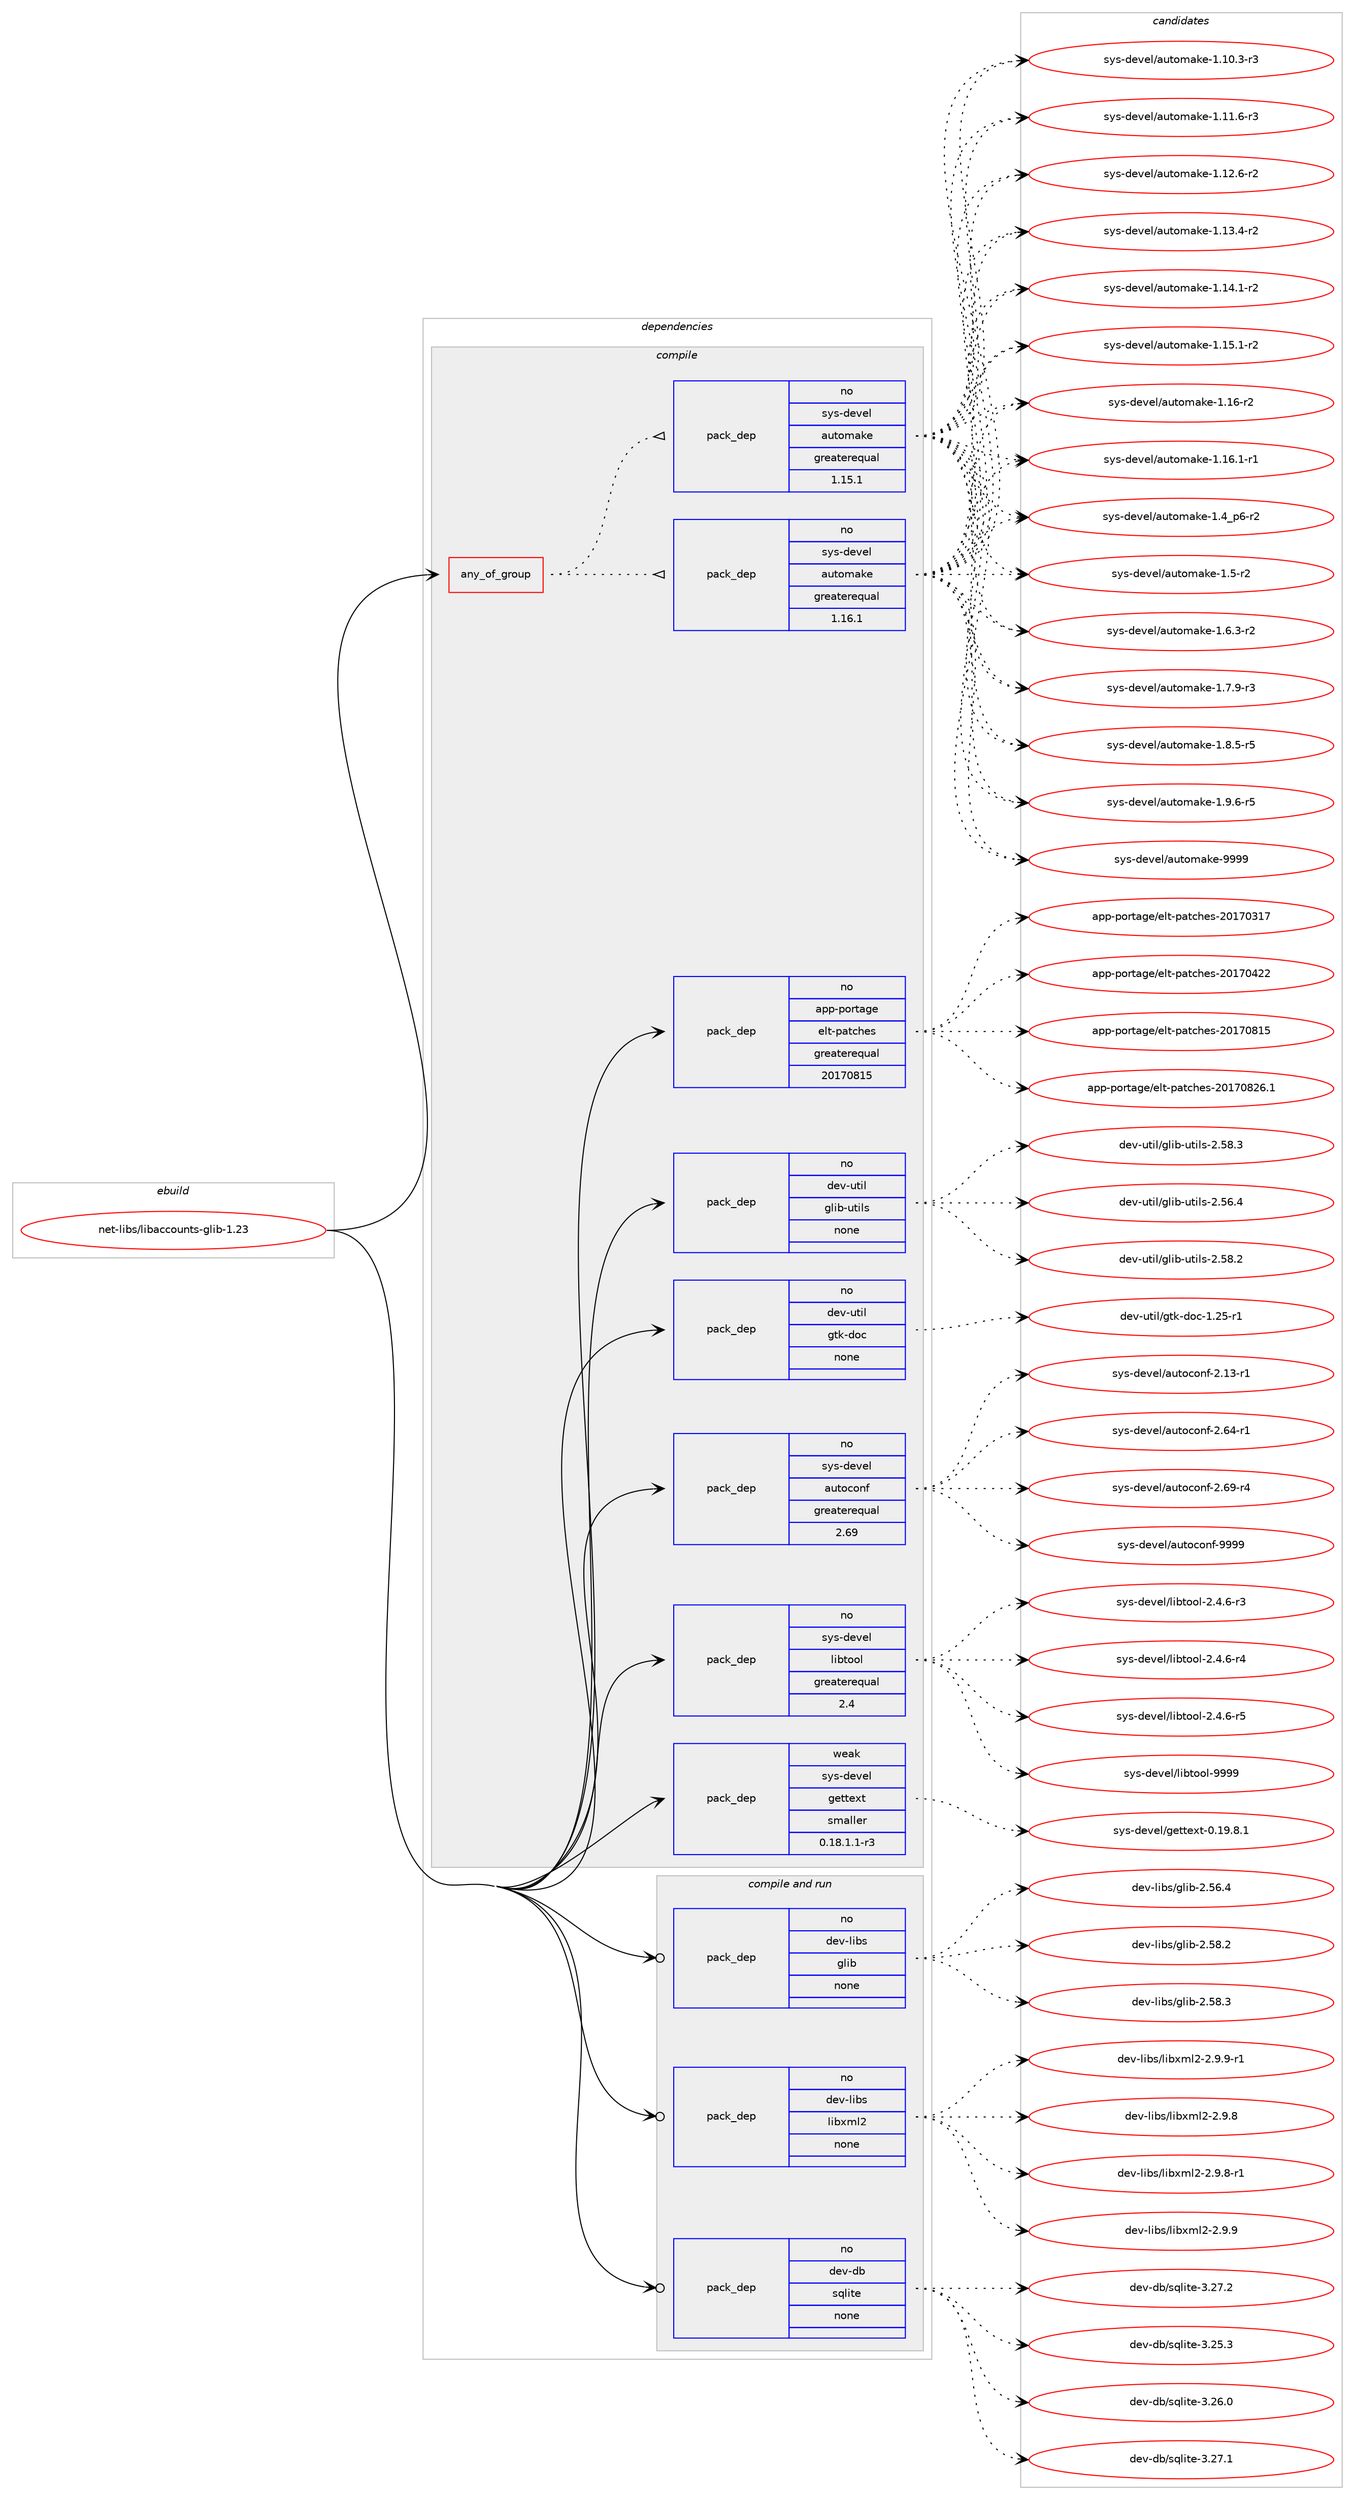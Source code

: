 digraph prolog {

# *************
# Graph options
# *************

newrank=true;
concentrate=true;
compound=true;
graph [rankdir=LR,fontname=Helvetica,fontsize=10,ranksep=1.5];#, ranksep=2.5, nodesep=0.2];
edge  [arrowhead=vee];
node  [fontname=Helvetica,fontsize=10];

# **********
# The ebuild
# **********

subgraph cluster_leftcol {
color=gray;
rank=same;
label=<<i>ebuild</i>>;
id [label="net-libs/libaccounts-glib-1.23", color=red, width=4, href="../net-libs/libaccounts-glib-1.23.svg"];
}

# ****************
# The dependencies
# ****************

subgraph cluster_midcol {
color=gray;
label=<<i>dependencies</i>>;
subgraph cluster_compile {
fillcolor="#eeeeee";
style=filled;
label=<<i>compile</i>>;
subgraph any26104 {
dependency1659141 [label=<<TABLE BORDER="0" CELLBORDER="1" CELLSPACING="0" CELLPADDING="4"><TR><TD CELLPADDING="10">any_of_group</TD></TR></TABLE>>, shape=none, color=red];subgraph pack1186154 {
dependency1659142 [label=<<TABLE BORDER="0" CELLBORDER="1" CELLSPACING="0" CELLPADDING="4" WIDTH="220"><TR><TD ROWSPAN="6" CELLPADDING="30">pack_dep</TD></TR><TR><TD WIDTH="110">no</TD></TR><TR><TD>sys-devel</TD></TR><TR><TD>automake</TD></TR><TR><TD>greaterequal</TD></TR><TR><TD>1.16.1</TD></TR></TABLE>>, shape=none, color=blue];
}
dependency1659141:e -> dependency1659142:w [weight=20,style="dotted",arrowhead="oinv"];
subgraph pack1186155 {
dependency1659143 [label=<<TABLE BORDER="0" CELLBORDER="1" CELLSPACING="0" CELLPADDING="4" WIDTH="220"><TR><TD ROWSPAN="6" CELLPADDING="30">pack_dep</TD></TR><TR><TD WIDTH="110">no</TD></TR><TR><TD>sys-devel</TD></TR><TR><TD>automake</TD></TR><TR><TD>greaterequal</TD></TR><TR><TD>1.15.1</TD></TR></TABLE>>, shape=none, color=blue];
}
dependency1659141:e -> dependency1659143:w [weight=20,style="dotted",arrowhead="oinv"];
}
id:e -> dependency1659141:w [weight=20,style="solid",arrowhead="vee"];
subgraph pack1186156 {
dependency1659144 [label=<<TABLE BORDER="0" CELLBORDER="1" CELLSPACING="0" CELLPADDING="4" WIDTH="220"><TR><TD ROWSPAN="6" CELLPADDING="30">pack_dep</TD></TR><TR><TD WIDTH="110">no</TD></TR><TR><TD>app-portage</TD></TR><TR><TD>elt-patches</TD></TR><TR><TD>greaterequal</TD></TR><TR><TD>20170815</TD></TR></TABLE>>, shape=none, color=blue];
}
id:e -> dependency1659144:w [weight=20,style="solid",arrowhead="vee"];
subgraph pack1186157 {
dependency1659145 [label=<<TABLE BORDER="0" CELLBORDER="1" CELLSPACING="0" CELLPADDING="4" WIDTH="220"><TR><TD ROWSPAN="6" CELLPADDING="30">pack_dep</TD></TR><TR><TD WIDTH="110">no</TD></TR><TR><TD>dev-util</TD></TR><TR><TD>glib-utils</TD></TR><TR><TD>none</TD></TR><TR><TD></TD></TR></TABLE>>, shape=none, color=blue];
}
id:e -> dependency1659145:w [weight=20,style="solid",arrowhead="vee"];
subgraph pack1186158 {
dependency1659146 [label=<<TABLE BORDER="0" CELLBORDER="1" CELLSPACING="0" CELLPADDING="4" WIDTH="220"><TR><TD ROWSPAN="6" CELLPADDING="30">pack_dep</TD></TR><TR><TD WIDTH="110">no</TD></TR><TR><TD>dev-util</TD></TR><TR><TD>gtk-doc</TD></TR><TR><TD>none</TD></TR><TR><TD></TD></TR></TABLE>>, shape=none, color=blue];
}
id:e -> dependency1659146:w [weight=20,style="solid",arrowhead="vee"];
subgraph pack1186159 {
dependency1659147 [label=<<TABLE BORDER="0" CELLBORDER="1" CELLSPACING="0" CELLPADDING="4" WIDTH="220"><TR><TD ROWSPAN="6" CELLPADDING="30">pack_dep</TD></TR><TR><TD WIDTH="110">no</TD></TR><TR><TD>sys-devel</TD></TR><TR><TD>autoconf</TD></TR><TR><TD>greaterequal</TD></TR><TR><TD>2.69</TD></TR></TABLE>>, shape=none, color=blue];
}
id:e -> dependency1659147:w [weight=20,style="solid",arrowhead="vee"];
subgraph pack1186160 {
dependency1659148 [label=<<TABLE BORDER="0" CELLBORDER="1" CELLSPACING="0" CELLPADDING="4" WIDTH="220"><TR><TD ROWSPAN="6" CELLPADDING="30">pack_dep</TD></TR><TR><TD WIDTH="110">no</TD></TR><TR><TD>sys-devel</TD></TR><TR><TD>libtool</TD></TR><TR><TD>greaterequal</TD></TR><TR><TD>2.4</TD></TR></TABLE>>, shape=none, color=blue];
}
id:e -> dependency1659148:w [weight=20,style="solid",arrowhead="vee"];
subgraph pack1186161 {
dependency1659149 [label=<<TABLE BORDER="0" CELLBORDER="1" CELLSPACING="0" CELLPADDING="4" WIDTH="220"><TR><TD ROWSPAN="6" CELLPADDING="30">pack_dep</TD></TR><TR><TD WIDTH="110">weak</TD></TR><TR><TD>sys-devel</TD></TR><TR><TD>gettext</TD></TR><TR><TD>smaller</TD></TR><TR><TD>0.18.1.1-r3</TD></TR></TABLE>>, shape=none, color=blue];
}
id:e -> dependency1659149:w [weight=20,style="solid",arrowhead="vee"];
}
subgraph cluster_compileandrun {
fillcolor="#eeeeee";
style=filled;
label=<<i>compile and run</i>>;
subgraph pack1186162 {
dependency1659150 [label=<<TABLE BORDER="0" CELLBORDER="1" CELLSPACING="0" CELLPADDING="4" WIDTH="220"><TR><TD ROWSPAN="6" CELLPADDING="30">pack_dep</TD></TR><TR><TD WIDTH="110">no</TD></TR><TR><TD>dev-db</TD></TR><TR><TD>sqlite</TD></TR><TR><TD>none</TD></TR><TR><TD></TD></TR></TABLE>>, shape=none, color=blue];
}
id:e -> dependency1659150:w [weight=20,style="solid",arrowhead="odotvee"];
subgraph pack1186163 {
dependency1659151 [label=<<TABLE BORDER="0" CELLBORDER="1" CELLSPACING="0" CELLPADDING="4" WIDTH="220"><TR><TD ROWSPAN="6" CELLPADDING="30">pack_dep</TD></TR><TR><TD WIDTH="110">no</TD></TR><TR><TD>dev-libs</TD></TR><TR><TD>glib</TD></TR><TR><TD>none</TD></TR><TR><TD></TD></TR></TABLE>>, shape=none, color=blue];
}
id:e -> dependency1659151:w [weight=20,style="solid",arrowhead="odotvee"];
subgraph pack1186164 {
dependency1659152 [label=<<TABLE BORDER="0" CELLBORDER="1" CELLSPACING="0" CELLPADDING="4" WIDTH="220"><TR><TD ROWSPAN="6" CELLPADDING="30">pack_dep</TD></TR><TR><TD WIDTH="110">no</TD></TR><TR><TD>dev-libs</TD></TR><TR><TD>libxml2</TD></TR><TR><TD>none</TD></TR><TR><TD></TD></TR></TABLE>>, shape=none, color=blue];
}
id:e -> dependency1659152:w [weight=20,style="solid",arrowhead="odotvee"];
}
subgraph cluster_run {
fillcolor="#eeeeee";
style=filled;
label=<<i>run</i>>;
}
}

# **************
# The candidates
# **************

subgraph cluster_choices {
rank=same;
color=gray;
label=<<i>candidates</i>>;

subgraph choice1186154 {
color=black;
nodesep=1;
choice11512111545100101118101108479711711611110997107101454946494846514511451 [label="sys-devel/automake-1.10.3-r3", color=red, width=4,href="../sys-devel/automake-1.10.3-r3.svg"];
choice11512111545100101118101108479711711611110997107101454946494946544511451 [label="sys-devel/automake-1.11.6-r3", color=red, width=4,href="../sys-devel/automake-1.11.6-r3.svg"];
choice11512111545100101118101108479711711611110997107101454946495046544511450 [label="sys-devel/automake-1.12.6-r2", color=red, width=4,href="../sys-devel/automake-1.12.6-r2.svg"];
choice11512111545100101118101108479711711611110997107101454946495146524511450 [label="sys-devel/automake-1.13.4-r2", color=red, width=4,href="../sys-devel/automake-1.13.4-r2.svg"];
choice11512111545100101118101108479711711611110997107101454946495246494511450 [label="sys-devel/automake-1.14.1-r2", color=red, width=4,href="../sys-devel/automake-1.14.1-r2.svg"];
choice11512111545100101118101108479711711611110997107101454946495346494511450 [label="sys-devel/automake-1.15.1-r2", color=red, width=4,href="../sys-devel/automake-1.15.1-r2.svg"];
choice1151211154510010111810110847971171161111099710710145494649544511450 [label="sys-devel/automake-1.16-r2", color=red, width=4,href="../sys-devel/automake-1.16-r2.svg"];
choice11512111545100101118101108479711711611110997107101454946495446494511449 [label="sys-devel/automake-1.16.1-r1", color=red, width=4,href="../sys-devel/automake-1.16.1-r1.svg"];
choice115121115451001011181011084797117116111109971071014549465295112544511450 [label="sys-devel/automake-1.4_p6-r2", color=red, width=4,href="../sys-devel/automake-1.4_p6-r2.svg"];
choice11512111545100101118101108479711711611110997107101454946534511450 [label="sys-devel/automake-1.5-r2", color=red, width=4,href="../sys-devel/automake-1.5-r2.svg"];
choice115121115451001011181011084797117116111109971071014549465446514511450 [label="sys-devel/automake-1.6.3-r2", color=red, width=4,href="../sys-devel/automake-1.6.3-r2.svg"];
choice115121115451001011181011084797117116111109971071014549465546574511451 [label="sys-devel/automake-1.7.9-r3", color=red, width=4,href="../sys-devel/automake-1.7.9-r3.svg"];
choice115121115451001011181011084797117116111109971071014549465646534511453 [label="sys-devel/automake-1.8.5-r5", color=red, width=4,href="../sys-devel/automake-1.8.5-r5.svg"];
choice115121115451001011181011084797117116111109971071014549465746544511453 [label="sys-devel/automake-1.9.6-r5", color=red, width=4,href="../sys-devel/automake-1.9.6-r5.svg"];
choice115121115451001011181011084797117116111109971071014557575757 [label="sys-devel/automake-9999", color=red, width=4,href="../sys-devel/automake-9999.svg"];
dependency1659142:e -> choice11512111545100101118101108479711711611110997107101454946494846514511451:w [style=dotted,weight="100"];
dependency1659142:e -> choice11512111545100101118101108479711711611110997107101454946494946544511451:w [style=dotted,weight="100"];
dependency1659142:e -> choice11512111545100101118101108479711711611110997107101454946495046544511450:w [style=dotted,weight="100"];
dependency1659142:e -> choice11512111545100101118101108479711711611110997107101454946495146524511450:w [style=dotted,weight="100"];
dependency1659142:e -> choice11512111545100101118101108479711711611110997107101454946495246494511450:w [style=dotted,weight="100"];
dependency1659142:e -> choice11512111545100101118101108479711711611110997107101454946495346494511450:w [style=dotted,weight="100"];
dependency1659142:e -> choice1151211154510010111810110847971171161111099710710145494649544511450:w [style=dotted,weight="100"];
dependency1659142:e -> choice11512111545100101118101108479711711611110997107101454946495446494511449:w [style=dotted,weight="100"];
dependency1659142:e -> choice115121115451001011181011084797117116111109971071014549465295112544511450:w [style=dotted,weight="100"];
dependency1659142:e -> choice11512111545100101118101108479711711611110997107101454946534511450:w [style=dotted,weight="100"];
dependency1659142:e -> choice115121115451001011181011084797117116111109971071014549465446514511450:w [style=dotted,weight="100"];
dependency1659142:e -> choice115121115451001011181011084797117116111109971071014549465546574511451:w [style=dotted,weight="100"];
dependency1659142:e -> choice115121115451001011181011084797117116111109971071014549465646534511453:w [style=dotted,weight="100"];
dependency1659142:e -> choice115121115451001011181011084797117116111109971071014549465746544511453:w [style=dotted,weight="100"];
dependency1659142:e -> choice115121115451001011181011084797117116111109971071014557575757:w [style=dotted,weight="100"];
}
subgraph choice1186155 {
color=black;
nodesep=1;
choice11512111545100101118101108479711711611110997107101454946494846514511451 [label="sys-devel/automake-1.10.3-r3", color=red, width=4,href="../sys-devel/automake-1.10.3-r3.svg"];
choice11512111545100101118101108479711711611110997107101454946494946544511451 [label="sys-devel/automake-1.11.6-r3", color=red, width=4,href="../sys-devel/automake-1.11.6-r3.svg"];
choice11512111545100101118101108479711711611110997107101454946495046544511450 [label="sys-devel/automake-1.12.6-r2", color=red, width=4,href="../sys-devel/automake-1.12.6-r2.svg"];
choice11512111545100101118101108479711711611110997107101454946495146524511450 [label="sys-devel/automake-1.13.4-r2", color=red, width=4,href="../sys-devel/automake-1.13.4-r2.svg"];
choice11512111545100101118101108479711711611110997107101454946495246494511450 [label="sys-devel/automake-1.14.1-r2", color=red, width=4,href="../sys-devel/automake-1.14.1-r2.svg"];
choice11512111545100101118101108479711711611110997107101454946495346494511450 [label="sys-devel/automake-1.15.1-r2", color=red, width=4,href="../sys-devel/automake-1.15.1-r2.svg"];
choice1151211154510010111810110847971171161111099710710145494649544511450 [label="sys-devel/automake-1.16-r2", color=red, width=4,href="../sys-devel/automake-1.16-r2.svg"];
choice11512111545100101118101108479711711611110997107101454946495446494511449 [label="sys-devel/automake-1.16.1-r1", color=red, width=4,href="../sys-devel/automake-1.16.1-r1.svg"];
choice115121115451001011181011084797117116111109971071014549465295112544511450 [label="sys-devel/automake-1.4_p6-r2", color=red, width=4,href="../sys-devel/automake-1.4_p6-r2.svg"];
choice11512111545100101118101108479711711611110997107101454946534511450 [label="sys-devel/automake-1.5-r2", color=red, width=4,href="../sys-devel/automake-1.5-r2.svg"];
choice115121115451001011181011084797117116111109971071014549465446514511450 [label="sys-devel/automake-1.6.3-r2", color=red, width=4,href="../sys-devel/automake-1.6.3-r2.svg"];
choice115121115451001011181011084797117116111109971071014549465546574511451 [label="sys-devel/automake-1.7.9-r3", color=red, width=4,href="../sys-devel/automake-1.7.9-r3.svg"];
choice115121115451001011181011084797117116111109971071014549465646534511453 [label="sys-devel/automake-1.8.5-r5", color=red, width=4,href="../sys-devel/automake-1.8.5-r5.svg"];
choice115121115451001011181011084797117116111109971071014549465746544511453 [label="sys-devel/automake-1.9.6-r5", color=red, width=4,href="../sys-devel/automake-1.9.6-r5.svg"];
choice115121115451001011181011084797117116111109971071014557575757 [label="sys-devel/automake-9999", color=red, width=4,href="../sys-devel/automake-9999.svg"];
dependency1659143:e -> choice11512111545100101118101108479711711611110997107101454946494846514511451:w [style=dotted,weight="100"];
dependency1659143:e -> choice11512111545100101118101108479711711611110997107101454946494946544511451:w [style=dotted,weight="100"];
dependency1659143:e -> choice11512111545100101118101108479711711611110997107101454946495046544511450:w [style=dotted,weight="100"];
dependency1659143:e -> choice11512111545100101118101108479711711611110997107101454946495146524511450:w [style=dotted,weight="100"];
dependency1659143:e -> choice11512111545100101118101108479711711611110997107101454946495246494511450:w [style=dotted,weight="100"];
dependency1659143:e -> choice11512111545100101118101108479711711611110997107101454946495346494511450:w [style=dotted,weight="100"];
dependency1659143:e -> choice1151211154510010111810110847971171161111099710710145494649544511450:w [style=dotted,weight="100"];
dependency1659143:e -> choice11512111545100101118101108479711711611110997107101454946495446494511449:w [style=dotted,weight="100"];
dependency1659143:e -> choice115121115451001011181011084797117116111109971071014549465295112544511450:w [style=dotted,weight="100"];
dependency1659143:e -> choice11512111545100101118101108479711711611110997107101454946534511450:w [style=dotted,weight="100"];
dependency1659143:e -> choice115121115451001011181011084797117116111109971071014549465446514511450:w [style=dotted,weight="100"];
dependency1659143:e -> choice115121115451001011181011084797117116111109971071014549465546574511451:w [style=dotted,weight="100"];
dependency1659143:e -> choice115121115451001011181011084797117116111109971071014549465646534511453:w [style=dotted,weight="100"];
dependency1659143:e -> choice115121115451001011181011084797117116111109971071014549465746544511453:w [style=dotted,weight="100"];
dependency1659143:e -> choice115121115451001011181011084797117116111109971071014557575757:w [style=dotted,weight="100"];
}
subgraph choice1186156 {
color=black;
nodesep=1;
choice97112112451121111141169710310147101108116451129711699104101115455048495548514955 [label="app-portage/elt-patches-20170317", color=red, width=4,href="../app-portage/elt-patches-20170317.svg"];
choice97112112451121111141169710310147101108116451129711699104101115455048495548525050 [label="app-portage/elt-patches-20170422", color=red, width=4,href="../app-portage/elt-patches-20170422.svg"];
choice97112112451121111141169710310147101108116451129711699104101115455048495548564953 [label="app-portage/elt-patches-20170815", color=red, width=4,href="../app-portage/elt-patches-20170815.svg"];
choice971121124511211111411697103101471011081164511297116991041011154550484955485650544649 [label="app-portage/elt-patches-20170826.1", color=red, width=4,href="../app-portage/elt-patches-20170826.1.svg"];
dependency1659144:e -> choice97112112451121111141169710310147101108116451129711699104101115455048495548514955:w [style=dotted,weight="100"];
dependency1659144:e -> choice97112112451121111141169710310147101108116451129711699104101115455048495548525050:w [style=dotted,weight="100"];
dependency1659144:e -> choice97112112451121111141169710310147101108116451129711699104101115455048495548564953:w [style=dotted,weight="100"];
dependency1659144:e -> choice971121124511211111411697103101471011081164511297116991041011154550484955485650544649:w [style=dotted,weight="100"];
}
subgraph choice1186157 {
color=black;
nodesep=1;
choice1001011184511711610510847103108105984511711610510811545504653544652 [label="dev-util/glib-utils-2.56.4", color=red, width=4,href="../dev-util/glib-utils-2.56.4.svg"];
choice1001011184511711610510847103108105984511711610510811545504653564650 [label="dev-util/glib-utils-2.58.2", color=red, width=4,href="../dev-util/glib-utils-2.58.2.svg"];
choice1001011184511711610510847103108105984511711610510811545504653564651 [label="dev-util/glib-utils-2.58.3", color=red, width=4,href="../dev-util/glib-utils-2.58.3.svg"];
dependency1659145:e -> choice1001011184511711610510847103108105984511711610510811545504653544652:w [style=dotted,weight="100"];
dependency1659145:e -> choice1001011184511711610510847103108105984511711610510811545504653564650:w [style=dotted,weight="100"];
dependency1659145:e -> choice1001011184511711610510847103108105984511711610510811545504653564651:w [style=dotted,weight="100"];
}
subgraph choice1186158 {
color=black;
nodesep=1;
choice1001011184511711610510847103116107451001119945494650534511449 [label="dev-util/gtk-doc-1.25-r1", color=red, width=4,href="../dev-util/gtk-doc-1.25-r1.svg"];
dependency1659146:e -> choice1001011184511711610510847103116107451001119945494650534511449:w [style=dotted,weight="100"];
}
subgraph choice1186159 {
color=black;
nodesep=1;
choice1151211154510010111810110847971171161119911111010245504649514511449 [label="sys-devel/autoconf-2.13-r1", color=red, width=4,href="../sys-devel/autoconf-2.13-r1.svg"];
choice1151211154510010111810110847971171161119911111010245504654524511449 [label="sys-devel/autoconf-2.64-r1", color=red, width=4,href="../sys-devel/autoconf-2.64-r1.svg"];
choice1151211154510010111810110847971171161119911111010245504654574511452 [label="sys-devel/autoconf-2.69-r4", color=red, width=4,href="../sys-devel/autoconf-2.69-r4.svg"];
choice115121115451001011181011084797117116111991111101024557575757 [label="sys-devel/autoconf-9999", color=red, width=4,href="../sys-devel/autoconf-9999.svg"];
dependency1659147:e -> choice1151211154510010111810110847971171161119911111010245504649514511449:w [style=dotted,weight="100"];
dependency1659147:e -> choice1151211154510010111810110847971171161119911111010245504654524511449:w [style=dotted,weight="100"];
dependency1659147:e -> choice1151211154510010111810110847971171161119911111010245504654574511452:w [style=dotted,weight="100"];
dependency1659147:e -> choice115121115451001011181011084797117116111991111101024557575757:w [style=dotted,weight="100"];
}
subgraph choice1186160 {
color=black;
nodesep=1;
choice1151211154510010111810110847108105981161111111084550465246544511451 [label="sys-devel/libtool-2.4.6-r3", color=red, width=4,href="../sys-devel/libtool-2.4.6-r3.svg"];
choice1151211154510010111810110847108105981161111111084550465246544511452 [label="sys-devel/libtool-2.4.6-r4", color=red, width=4,href="../sys-devel/libtool-2.4.6-r4.svg"];
choice1151211154510010111810110847108105981161111111084550465246544511453 [label="sys-devel/libtool-2.4.6-r5", color=red, width=4,href="../sys-devel/libtool-2.4.6-r5.svg"];
choice1151211154510010111810110847108105981161111111084557575757 [label="sys-devel/libtool-9999", color=red, width=4,href="../sys-devel/libtool-9999.svg"];
dependency1659148:e -> choice1151211154510010111810110847108105981161111111084550465246544511451:w [style=dotted,weight="100"];
dependency1659148:e -> choice1151211154510010111810110847108105981161111111084550465246544511452:w [style=dotted,weight="100"];
dependency1659148:e -> choice1151211154510010111810110847108105981161111111084550465246544511453:w [style=dotted,weight="100"];
dependency1659148:e -> choice1151211154510010111810110847108105981161111111084557575757:w [style=dotted,weight="100"];
}
subgraph choice1186161 {
color=black;
nodesep=1;
choice1151211154510010111810110847103101116116101120116454846495746564649 [label="sys-devel/gettext-0.19.8.1", color=red, width=4,href="../sys-devel/gettext-0.19.8.1.svg"];
dependency1659149:e -> choice1151211154510010111810110847103101116116101120116454846495746564649:w [style=dotted,weight="100"];
}
subgraph choice1186162 {
color=black;
nodesep=1;
choice10010111845100984711511310810511610145514650534651 [label="dev-db/sqlite-3.25.3", color=red, width=4,href="../dev-db/sqlite-3.25.3.svg"];
choice10010111845100984711511310810511610145514650544648 [label="dev-db/sqlite-3.26.0", color=red, width=4,href="../dev-db/sqlite-3.26.0.svg"];
choice10010111845100984711511310810511610145514650554649 [label="dev-db/sqlite-3.27.1", color=red, width=4,href="../dev-db/sqlite-3.27.1.svg"];
choice10010111845100984711511310810511610145514650554650 [label="dev-db/sqlite-3.27.2", color=red, width=4,href="../dev-db/sqlite-3.27.2.svg"];
dependency1659150:e -> choice10010111845100984711511310810511610145514650534651:w [style=dotted,weight="100"];
dependency1659150:e -> choice10010111845100984711511310810511610145514650544648:w [style=dotted,weight="100"];
dependency1659150:e -> choice10010111845100984711511310810511610145514650554649:w [style=dotted,weight="100"];
dependency1659150:e -> choice10010111845100984711511310810511610145514650554650:w [style=dotted,weight="100"];
}
subgraph choice1186163 {
color=black;
nodesep=1;
choice1001011184510810598115471031081059845504653544652 [label="dev-libs/glib-2.56.4", color=red, width=4,href="../dev-libs/glib-2.56.4.svg"];
choice1001011184510810598115471031081059845504653564650 [label="dev-libs/glib-2.58.2", color=red, width=4,href="../dev-libs/glib-2.58.2.svg"];
choice1001011184510810598115471031081059845504653564651 [label="dev-libs/glib-2.58.3", color=red, width=4,href="../dev-libs/glib-2.58.3.svg"];
dependency1659151:e -> choice1001011184510810598115471031081059845504653544652:w [style=dotted,weight="100"];
dependency1659151:e -> choice1001011184510810598115471031081059845504653564650:w [style=dotted,weight="100"];
dependency1659151:e -> choice1001011184510810598115471031081059845504653564651:w [style=dotted,weight="100"];
}
subgraph choice1186164 {
color=black;
nodesep=1;
choice1001011184510810598115471081059812010910850455046574656 [label="dev-libs/libxml2-2.9.8", color=red, width=4,href="../dev-libs/libxml2-2.9.8.svg"];
choice10010111845108105981154710810598120109108504550465746564511449 [label="dev-libs/libxml2-2.9.8-r1", color=red, width=4,href="../dev-libs/libxml2-2.9.8-r1.svg"];
choice1001011184510810598115471081059812010910850455046574657 [label="dev-libs/libxml2-2.9.9", color=red, width=4,href="../dev-libs/libxml2-2.9.9.svg"];
choice10010111845108105981154710810598120109108504550465746574511449 [label="dev-libs/libxml2-2.9.9-r1", color=red, width=4,href="../dev-libs/libxml2-2.9.9-r1.svg"];
dependency1659152:e -> choice1001011184510810598115471081059812010910850455046574656:w [style=dotted,weight="100"];
dependency1659152:e -> choice10010111845108105981154710810598120109108504550465746564511449:w [style=dotted,weight="100"];
dependency1659152:e -> choice1001011184510810598115471081059812010910850455046574657:w [style=dotted,weight="100"];
dependency1659152:e -> choice10010111845108105981154710810598120109108504550465746574511449:w [style=dotted,weight="100"];
}
}

}
